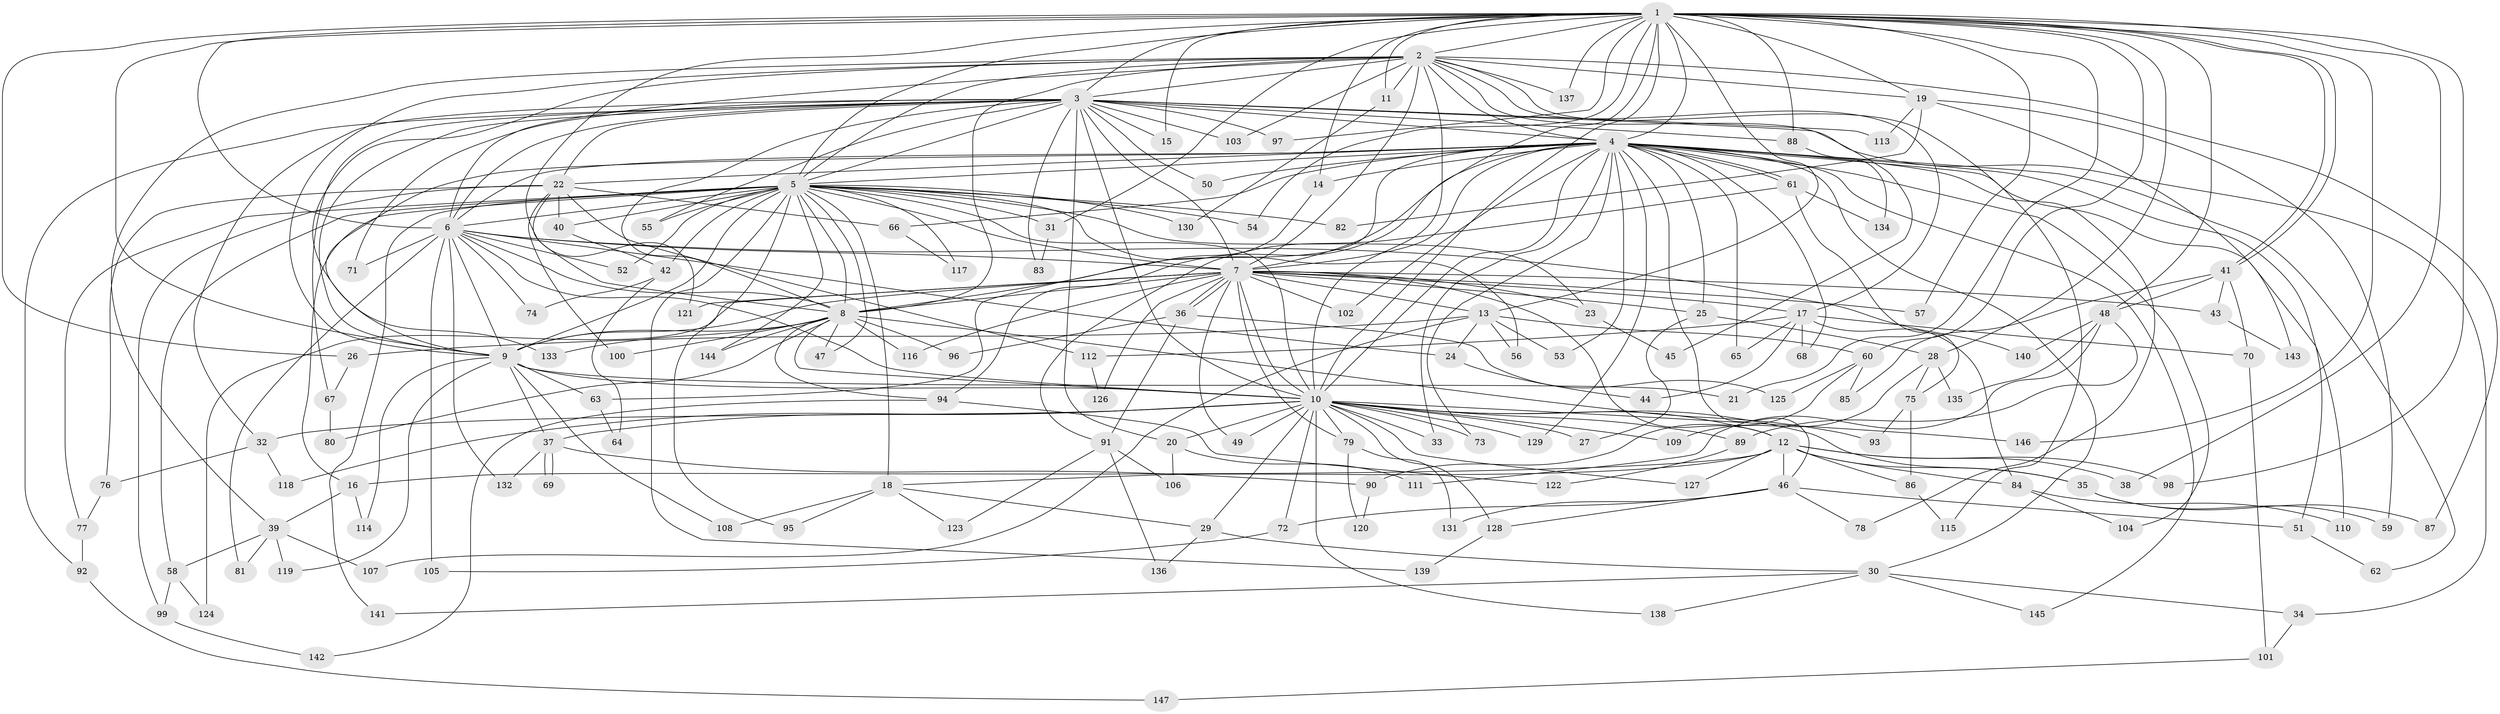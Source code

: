 // coarse degree distribution, {29: 0.00980392156862745, 32: 0.00980392156862745, 30: 0.00980392156862745, 1: 0.049019607843137254, 4: 0.08823529411764706, 2: 0.5784313725490197, 3: 0.12745098039215685, 8: 0.00980392156862745, 9: 0.0196078431372549, 10: 0.029411764705882353, 17: 0.00980392156862745, 6: 0.00980392156862745, 5: 0.029411764705882353, 20: 0.00980392156862745, 7: 0.00980392156862745}
// Generated by graph-tools (version 1.1) at 2025/47/03/04/25 21:47:50]
// undirected, 147 vertices, 319 edges
graph export_dot {
graph [start="1"]
  node [color=gray90,style=filled];
  1;
  2;
  3;
  4;
  5;
  6;
  7;
  8;
  9;
  10;
  11;
  12;
  13;
  14;
  15;
  16;
  17;
  18;
  19;
  20;
  21;
  22;
  23;
  24;
  25;
  26;
  27;
  28;
  29;
  30;
  31;
  32;
  33;
  34;
  35;
  36;
  37;
  38;
  39;
  40;
  41;
  42;
  43;
  44;
  45;
  46;
  47;
  48;
  49;
  50;
  51;
  52;
  53;
  54;
  55;
  56;
  57;
  58;
  59;
  60;
  61;
  62;
  63;
  64;
  65;
  66;
  67;
  68;
  69;
  70;
  71;
  72;
  73;
  74;
  75;
  76;
  77;
  78;
  79;
  80;
  81;
  82;
  83;
  84;
  85;
  86;
  87;
  88;
  89;
  90;
  91;
  92;
  93;
  94;
  95;
  96;
  97;
  98;
  99;
  100;
  101;
  102;
  103;
  104;
  105;
  106;
  107;
  108;
  109;
  110;
  111;
  112;
  113;
  114;
  115;
  116;
  117;
  118;
  119;
  120;
  121;
  122;
  123;
  124;
  125;
  126;
  127;
  128;
  129;
  130;
  131;
  132;
  133;
  134;
  135;
  136;
  137;
  138;
  139;
  140;
  141;
  142;
  143;
  144;
  145;
  146;
  147;
  1 -- 2;
  1 -- 3;
  1 -- 4;
  1 -- 5;
  1 -- 6;
  1 -- 7;
  1 -- 8;
  1 -- 9;
  1 -- 10;
  1 -- 11;
  1 -- 13;
  1 -- 14;
  1 -- 15;
  1 -- 19;
  1 -- 21;
  1 -- 26;
  1 -- 28;
  1 -- 31;
  1 -- 38;
  1 -- 41;
  1 -- 41;
  1 -- 48;
  1 -- 54;
  1 -- 57;
  1 -- 60;
  1 -- 88;
  1 -- 97;
  1 -- 98;
  1 -- 137;
  1 -- 146;
  2 -- 3;
  2 -- 4;
  2 -- 5;
  2 -- 6;
  2 -- 7;
  2 -- 8;
  2 -- 9;
  2 -- 10;
  2 -- 11;
  2 -- 17;
  2 -- 19;
  2 -- 39;
  2 -- 45;
  2 -- 87;
  2 -- 103;
  2 -- 115;
  2 -- 133;
  2 -- 137;
  3 -- 4;
  3 -- 5;
  3 -- 6;
  3 -- 7;
  3 -- 8;
  3 -- 9;
  3 -- 10;
  3 -- 15;
  3 -- 20;
  3 -- 22;
  3 -- 32;
  3 -- 34;
  3 -- 50;
  3 -- 55;
  3 -- 67;
  3 -- 71;
  3 -- 83;
  3 -- 88;
  3 -- 92;
  3 -- 97;
  3 -- 103;
  3 -- 113;
  4 -- 5;
  4 -- 6;
  4 -- 7;
  4 -- 8;
  4 -- 9;
  4 -- 10;
  4 -- 14;
  4 -- 22;
  4 -- 25;
  4 -- 30;
  4 -- 33;
  4 -- 46;
  4 -- 50;
  4 -- 51;
  4 -- 53;
  4 -- 61;
  4 -- 61;
  4 -- 62;
  4 -- 65;
  4 -- 66;
  4 -- 68;
  4 -- 73;
  4 -- 78;
  4 -- 94;
  4 -- 102;
  4 -- 104;
  4 -- 110;
  4 -- 129;
  4 -- 145;
  5 -- 6;
  5 -- 7;
  5 -- 8;
  5 -- 9;
  5 -- 10;
  5 -- 16;
  5 -- 18;
  5 -- 23;
  5 -- 31;
  5 -- 40;
  5 -- 42;
  5 -- 47;
  5 -- 52;
  5 -- 54;
  5 -- 55;
  5 -- 56;
  5 -- 58;
  5 -- 77;
  5 -- 82;
  5 -- 95;
  5 -- 117;
  5 -- 130;
  5 -- 139;
  5 -- 141;
  5 -- 144;
  6 -- 7;
  6 -- 8;
  6 -- 9;
  6 -- 10;
  6 -- 24;
  6 -- 52;
  6 -- 71;
  6 -- 74;
  6 -- 81;
  6 -- 105;
  6 -- 132;
  6 -- 140;
  7 -- 8;
  7 -- 9;
  7 -- 10;
  7 -- 12;
  7 -- 13;
  7 -- 17;
  7 -- 23;
  7 -- 25;
  7 -- 36;
  7 -- 36;
  7 -- 43;
  7 -- 49;
  7 -- 57;
  7 -- 79;
  7 -- 102;
  7 -- 116;
  7 -- 121;
  7 -- 124;
  7 -- 126;
  8 -- 9;
  8 -- 10;
  8 -- 47;
  8 -- 80;
  8 -- 93;
  8 -- 94;
  8 -- 96;
  8 -- 100;
  8 -- 116;
  8 -- 133;
  8 -- 144;
  9 -- 10;
  9 -- 21;
  9 -- 37;
  9 -- 63;
  9 -- 108;
  9 -- 114;
  9 -- 119;
  10 -- 12;
  10 -- 20;
  10 -- 27;
  10 -- 29;
  10 -- 32;
  10 -- 33;
  10 -- 35;
  10 -- 37;
  10 -- 49;
  10 -- 72;
  10 -- 73;
  10 -- 79;
  10 -- 89;
  10 -- 109;
  10 -- 118;
  10 -- 127;
  10 -- 128;
  10 -- 129;
  10 -- 138;
  10 -- 146;
  11 -- 130;
  12 -- 16;
  12 -- 18;
  12 -- 35;
  12 -- 38;
  12 -- 46;
  12 -- 84;
  12 -- 86;
  12 -- 98;
  12 -- 127;
  13 -- 24;
  13 -- 26;
  13 -- 53;
  13 -- 56;
  13 -- 60;
  13 -- 107;
  14 -- 63;
  16 -- 39;
  16 -- 114;
  17 -- 44;
  17 -- 65;
  17 -- 68;
  17 -- 70;
  17 -- 84;
  17 -- 112;
  18 -- 29;
  18 -- 95;
  18 -- 108;
  18 -- 123;
  19 -- 59;
  19 -- 82;
  19 -- 113;
  19 -- 143;
  20 -- 106;
  20 -- 111;
  22 -- 40;
  22 -- 66;
  22 -- 76;
  22 -- 99;
  22 -- 100;
  22 -- 112;
  22 -- 121;
  23 -- 45;
  24 -- 44;
  25 -- 27;
  25 -- 28;
  26 -- 67;
  28 -- 75;
  28 -- 109;
  28 -- 135;
  29 -- 30;
  29 -- 136;
  30 -- 34;
  30 -- 138;
  30 -- 141;
  30 -- 145;
  31 -- 83;
  32 -- 76;
  32 -- 118;
  34 -- 101;
  35 -- 59;
  35 -- 87;
  36 -- 91;
  36 -- 96;
  36 -- 125;
  37 -- 69;
  37 -- 69;
  37 -- 90;
  37 -- 132;
  39 -- 58;
  39 -- 81;
  39 -- 107;
  39 -- 119;
  40 -- 42;
  41 -- 43;
  41 -- 48;
  41 -- 70;
  41 -- 85;
  42 -- 64;
  42 -- 74;
  43 -- 143;
  46 -- 51;
  46 -- 72;
  46 -- 78;
  46 -- 128;
  46 -- 131;
  48 -- 89;
  48 -- 111;
  48 -- 135;
  48 -- 140;
  51 -- 62;
  58 -- 99;
  58 -- 124;
  60 -- 85;
  60 -- 90;
  60 -- 125;
  61 -- 75;
  61 -- 91;
  61 -- 134;
  63 -- 64;
  66 -- 117;
  67 -- 80;
  70 -- 101;
  72 -- 105;
  75 -- 86;
  75 -- 93;
  76 -- 77;
  77 -- 92;
  79 -- 120;
  79 -- 131;
  84 -- 104;
  84 -- 110;
  86 -- 115;
  88 -- 134;
  89 -- 122;
  90 -- 120;
  91 -- 106;
  91 -- 123;
  91 -- 136;
  92 -- 147;
  94 -- 122;
  94 -- 142;
  99 -- 142;
  101 -- 147;
  112 -- 126;
  128 -- 139;
}
